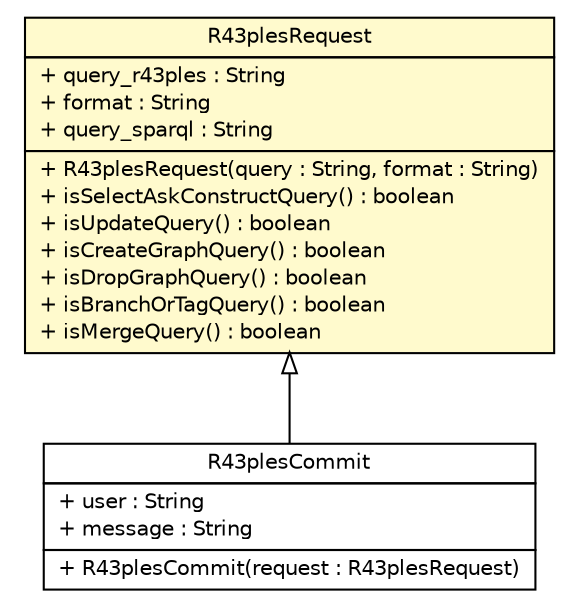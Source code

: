 #!/usr/local/bin/dot
#
# Class diagram 
# Generated by UMLGraph version R5_6-24-gf6e263 (http://www.umlgraph.org/)
#

digraph G {
	edge [fontname="Helvetica",fontsize=10,labelfontname="Helvetica",labelfontsize=10];
	node [fontname="Helvetica",fontsize=10,shape=plaintext];
	nodesep=0.25;
	ranksep=0.5;
	// de.tud.plt.r43ples.management.R43plesRequest
	c4208 [label=<<table title="de.tud.plt.r43ples.management.R43plesRequest" border="0" cellborder="1" cellspacing="0" cellpadding="2" port="p" bgcolor="lemonChiffon" href="./R43plesRequest.html">
		<tr><td><table border="0" cellspacing="0" cellpadding="1">
<tr><td align="center" balign="center"> R43plesRequest </td></tr>
		</table></td></tr>
		<tr><td><table border="0" cellspacing="0" cellpadding="1">
<tr><td align="left" balign="left"> + query_r43ples : String </td></tr>
<tr><td align="left" balign="left"> + format : String </td></tr>
<tr><td align="left" balign="left"> + query_sparql : String </td></tr>
		</table></td></tr>
		<tr><td><table border="0" cellspacing="0" cellpadding="1">
<tr><td align="left" balign="left"> + R43plesRequest(query : String, format : String) </td></tr>
<tr><td align="left" balign="left"> + isSelectAskConstructQuery() : boolean </td></tr>
<tr><td align="left" balign="left"> + isUpdateQuery() : boolean </td></tr>
<tr><td align="left" balign="left"> + isCreateGraphQuery() : boolean </td></tr>
<tr><td align="left" balign="left"> + isDropGraphQuery() : boolean </td></tr>
<tr><td align="left" balign="left"> + isBranchOrTagQuery() : boolean </td></tr>
<tr><td align="left" balign="left"> + isMergeQuery() : boolean </td></tr>
		</table></td></tr>
		</table>>, URL="./R43plesRequest.html", fontname="Helvetica", fontcolor="black", fontsize=10.0];
	// de.tud.plt.r43ples.management.R43plesCommit
	c4210 [label=<<table title="de.tud.plt.r43ples.management.R43plesCommit" border="0" cellborder="1" cellspacing="0" cellpadding="2" port="p" href="./R43plesCommit.html">
		<tr><td><table border="0" cellspacing="0" cellpadding="1">
<tr><td align="center" balign="center"> R43plesCommit </td></tr>
		</table></td></tr>
		<tr><td><table border="0" cellspacing="0" cellpadding="1">
<tr><td align="left" balign="left"> + user : String </td></tr>
<tr><td align="left" balign="left"> + message : String </td></tr>
		</table></td></tr>
		<tr><td><table border="0" cellspacing="0" cellpadding="1">
<tr><td align="left" balign="left"> + R43plesCommit(request : R43plesRequest) </td></tr>
		</table></td></tr>
		</table>>, URL="./R43plesCommit.html", fontname="Helvetica", fontcolor="black", fontsize=10.0];
	//de.tud.plt.r43ples.management.R43plesCommit extends de.tud.plt.r43ples.management.R43plesRequest
	c4208:p -> c4210:p [dir=back,arrowtail=empty];
}

